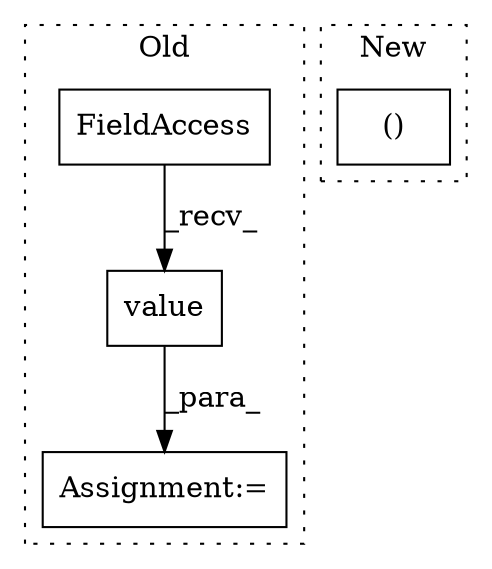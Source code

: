 digraph G {
subgraph cluster0 {
1 [label="value" a="32" s="32580" l="7" shape="box"];
3 [label="Assignment:=" a="7" s="32490" l="2" shape="box"];
4 [label="FieldAccess" a="22" s="32543" l="36" shape="box"];
label = "Old";
style="dotted";
}
subgraph cluster1 {
2 [label="()" a="106" s="32486" l="23" shape="box"];
label = "New";
style="dotted";
}
1 -> 3 [label="_para_"];
4 -> 1 [label="_recv_"];
}